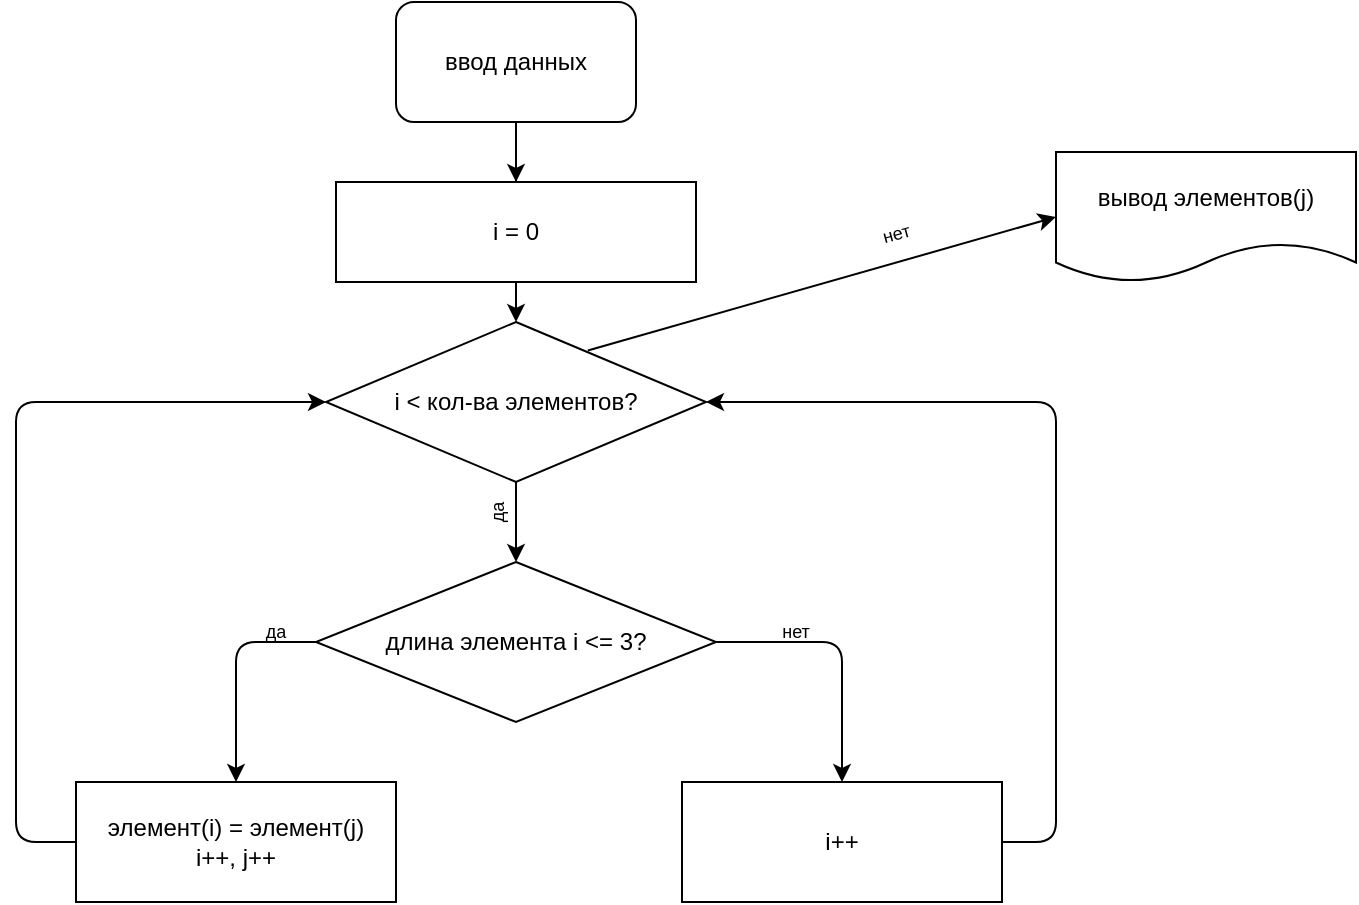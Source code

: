 <mxfile>
    <diagram id="zFn6fvTFNHISTKFpzfEB" name="Page-1">
        <mxGraphModel dx="1501" dy="251" grid="1" gridSize="10" guides="1" tooltips="1" connect="1" arrows="1" fold="1" page="1" pageScale="1" pageWidth="827" pageHeight="1169" math="0" shadow="0">
            <root>
                <mxCell id="0"/>
                <mxCell id="1" parent="0"/>
                <mxCell id="8" style="edgeStyle=none;html=1;" edge="1" parent="1" source="2" target="5">
                    <mxGeometry relative="1" as="geometry"/>
                </mxCell>
                <mxCell id="2" value="ввод данных" style="rounded=1;whiteSpace=wrap;html=1;" vertex="1" parent="1">
                    <mxGeometry x="110" y="20" width="120" height="60" as="geometry"/>
                </mxCell>
                <mxCell id="13" style="edgeStyle=none;html=1;entryX=0.5;entryY=0;entryDx=0;entryDy=0;" edge="1" parent="1" source="3" target="14">
                    <mxGeometry relative="1" as="geometry">
                        <mxPoint x="330" y="300" as="targetPoint"/>
                        <Array as="points">
                            <mxPoint x="333" y="340"/>
                        </Array>
                    </mxGeometry>
                </mxCell>
                <mxCell id="16" style="edgeStyle=none;html=1;entryX=0.5;entryY=0;entryDx=0;entryDy=0;fontSize=9;" edge="1" parent="1" source="3" target="11">
                    <mxGeometry relative="1" as="geometry">
                        <Array as="points">
                            <mxPoint x="30" y="340"/>
                        </Array>
                    </mxGeometry>
                </mxCell>
                <mxCell id="3" value="длина элемента i &amp;lt;= 3?" style="rhombus;whiteSpace=wrap;html=1;" vertex="1" parent="1">
                    <mxGeometry x="70" y="300" width="200" height="80" as="geometry"/>
                </mxCell>
                <mxCell id="21" style="edgeStyle=none;html=1;entryX=0.5;entryY=0;entryDx=0;entryDy=0;fontSize=12;" edge="1" parent="1" source="5" target="20">
                    <mxGeometry relative="1" as="geometry"/>
                </mxCell>
                <mxCell id="5" value="i = 0" style="rounded=0;whiteSpace=wrap;html=1;" vertex="1" parent="1">
                    <mxGeometry x="80" y="110" width="180" height="50" as="geometry"/>
                </mxCell>
                <mxCell id="6" value="" style="edgeStyle=none;html=1;endArrow=none;" edge="1" parent="1" source="2" target="5">
                    <mxGeometry relative="1" as="geometry">
                        <mxPoint x="170" y="80" as="sourcePoint"/>
                        <mxPoint x="170" y="180" as="targetPoint"/>
                    </mxGeometry>
                </mxCell>
                <mxCell id="24" style="edgeStyle=none;html=1;entryX=0;entryY=0.5;entryDx=0;entryDy=0;fontSize=12;" edge="1" parent="1" source="11" target="20">
                    <mxGeometry relative="1" as="geometry">
                        <Array as="points">
                            <mxPoint x="-80" y="440"/>
                            <mxPoint x="-80" y="220"/>
                        </Array>
                    </mxGeometry>
                </mxCell>
                <mxCell id="11" value="элемент(i) = элемент(j)&lt;br&gt;i++, j++" style="rounded=0;whiteSpace=wrap;html=1;" vertex="1" parent="1">
                    <mxGeometry x="-50" y="410" width="160" height="60" as="geometry"/>
                </mxCell>
                <mxCell id="25" style="edgeStyle=none;html=1;entryX=1;entryY=0.5;entryDx=0;entryDy=0;fontSize=12;" edge="1" parent="1" source="14" target="20">
                    <mxGeometry relative="1" as="geometry">
                        <Array as="points">
                            <mxPoint x="440" y="440"/>
                            <mxPoint x="440" y="220"/>
                        </Array>
                    </mxGeometry>
                </mxCell>
                <mxCell id="14" value="i++" style="rounded=0;whiteSpace=wrap;html=1;" vertex="1" parent="1">
                    <mxGeometry x="253" y="410" width="160" height="60" as="geometry"/>
                </mxCell>
                <mxCell id="17" value="да" style="text;html=1;strokeColor=none;fillColor=none;align=center;verticalAlign=middle;whiteSpace=wrap;rounded=0;fontSize=9;" vertex="1" parent="1">
                    <mxGeometry x="20" y="320" width="60" height="30" as="geometry"/>
                </mxCell>
                <mxCell id="18" value="нет" style="text;html=1;strokeColor=none;fillColor=none;align=center;verticalAlign=middle;whiteSpace=wrap;rounded=0;fontSize=9;" vertex="1" parent="1">
                    <mxGeometry x="280" y="320" width="60" height="30" as="geometry"/>
                </mxCell>
                <mxCell id="22" style="edgeStyle=none;html=1;entryX=0.5;entryY=0;entryDx=0;entryDy=0;fontSize=12;" edge="1" parent="1" source="20" target="3">
                    <mxGeometry relative="1" as="geometry"/>
                </mxCell>
                <mxCell id="27" style="edgeStyle=none;html=1;fontSize=9;exitX=0.689;exitY=0.178;exitDx=0;exitDy=0;exitPerimeter=0;entryX=0;entryY=0.5;entryDx=0;entryDy=0;" edge="1" parent="1" source="20" target="28">
                    <mxGeometry relative="1" as="geometry">
                        <mxPoint x="440" y="140" as="targetPoint"/>
                    </mxGeometry>
                </mxCell>
                <mxCell id="20" value="&lt;font style=&quot;font-size: 12px&quot;&gt;i &amp;lt; кол-ва элементов?&lt;/font&gt;" style="rhombus;whiteSpace=wrap;html=1;fontSize=9;" vertex="1" parent="1">
                    <mxGeometry x="75" y="180" width="190" height="80" as="geometry"/>
                </mxCell>
                <mxCell id="26" value="&lt;font style=&quot;font-size: 9px&quot;&gt;да&lt;/font&gt;" style="text;html=1;strokeColor=none;fillColor=none;align=center;verticalAlign=middle;whiteSpace=wrap;rounded=0;fontSize=12;rotation=-90;" vertex="1" parent="1">
                    <mxGeometry x="130" y="260" width="60" height="30" as="geometry"/>
                </mxCell>
                <mxCell id="28" value="&lt;font style=&quot;font-size: 12px&quot;&gt;вывод элементов(j)&lt;/font&gt;" style="shape=document;whiteSpace=wrap;html=1;boundedLbl=1;fontSize=9;" vertex="1" parent="1">
                    <mxGeometry x="440" y="95" width="150" height="65" as="geometry"/>
                </mxCell>
                <mxCell id="29" value="&lt;font style=&quot;font-size: 9px&quot;&gt;нет&lt;/font&gt;" style="text;html=1;strokeColor=none;fillColor=none;align=center;verticalAlign=middle;whiteSpace=wrap;rounded=0;fontSize=12;rotation=-15;" vertex="1" parent="1">
                    <mxGeometry x="330" y="120" width="60" height="30" as="geometry"/>
                </mxCell>
            </root>
        </mxGraphModel>
    </diagram>
</mxfile>